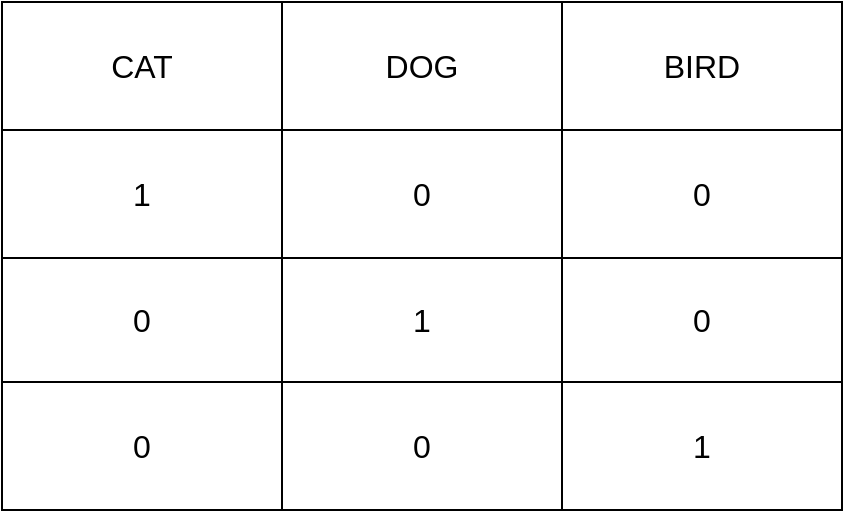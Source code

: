 <mxfile version="28.2.1" pages="10">
  <diagram name="Page-1" id="OJdvRB3SYWlx-ZUG8FPF">
    <mxGraphModel dx="1577" dy="1133" grid="1" gridSize="10" guides="1" tooltips="1" connect="1" arrows="1" fold="1" page="1" pageScale="1" pageWidth="827" pageHeight="1169" math="0" shadow="0">
      <root>
        <mxCell id="0" />
        <mxCell id="1" parent="0" />
        <mxCell id="s9gMERmJ0-FN1hklbVL_-1" value="" style="shape=table;startSize=0;container=1;collapsible=0;childLayout=tableLayout;fontSize=16;" parent="1" vertex="1">
          <mxGeometry x="220" y="331" width="420" height="254" as="geometry" />
        </mxCell>
        <mxCell id="s9gMERmJ0-FN1hklbVL_-2" value="" style="shape=tableRow;horizontal=0;startSize=0;swimlaneHead=0;swimlaneBody=0;strokeColor=inherit;top=0;left=0;bottom=0;right=0;collapsible=0;dropTarget=0;fillColor=none;points=[[0,0.5],[1,0.5]];portConstraint=eastwest;fontSize=16;" parent="s9gMERmJ0-FN1hklbVL_-1" vertex="1">
          <mxGeometry width="420" height="64" as="geometry" />
        </mxCell>
        <mxCell id="s9gMERmJ0-FN1hklbVL_-3" value="CAT" style="shape=partialRectangle;html=1;whiteSpace=wrap;connectable=0;strokeColor=inherit;overflow=hidden;fillColor=none;top=0;left=0;bottom=0;right=0;pointerEvents=1;fontSize=16;" parent="s9gMERmJ0-FN1hklbVL_-2" vertex="1">
          <mxGeometry width="140" height="64" as="geometry">
            <mxRectangle width="140" height="64" as="alternateBounds" />
          </mxGeometry>
        </mxCell>
        <mxCell id="s9gMERmJ0-FN1hklbVL_-4" value="DOG" style="shape=partialRectangle;html=1;whiteSpace=wrap;connectable=0;strokeColor=inherit;overflow=hidden;fillColor=none;top=0;left=0;bottom=0;right=0;pointerEvents=1;fontSize=16;" parent="s9gMERmJ0-FN1hklbVL_-2" vertex="1">
          <mxGeometry x="140" width="140" height="64" as="geometry">
            <mxRectangle width="140" height="64" as="alternateBounds" />
          </mxGeometry>
        </mxCell>
        <mxCell id="s9gMERmJ0-FN1hklbVL_-5" value="BIRD" style="shape=partialRectangle;html=1;whiteSpace=wrap;connectable=0;strokeColor=inherit;overflow=hidden;fillColor=none;top=0;left=0;bottom=0;right=0;pointerEvents=1;fontSize=16;" parent="s9gMERmJ0-FN1hklbVL_-2" vertex="1">
          <mxGeometry x="280" width="140" height="64" as="geometry">
            <mxRectangle width="140" height="64" as="alternateBounds" />
          </mxGeometry>
        </mxCell>
        <mxCell id="s9gMERmJ0-FN1hklbVL_-38" value="" style="shape=tableRow;horizontal=0;startSize=0;swimlaneHead=0;swimlaneBody=0;strokeColor=inherit;top=0;left=0;bottom=0;right=0;collapsible=0;dropTarget=0;fillColor=none;points=[[0,0.5],[1,0.5]];portConstraint=eastwest;fontSize=16;" parent="s9gMERmJ0-FN1hklbVL_-1" vertex="1">
          <mxGeometry y="64" width="420" height="64" as="geometry" />
        </mxCell>
        <mxCell id="s9gMERmJ0-FN1hklbVL_-39" value="1" style="shape=partialRectangle;html=1;whiteSpace=wrap;connectable=0;strokeColor=inherit;overflow=hidden;fillColor=none;top=0;left=0;bottom=0;right=0;pointerEvents=1;fontSize=16;" parent="s9gMERmJ0-FN1hklbVL_-38" vertex="1">
          <mxGeometry width="140" height="64" as="geometry">
            <mxRectangle width="140" height="64" as="alternateBounds" />
          </mxGeometry>
        </mxCell>
        <mxCell id="s9gMERmJ0-FN1hklbVL_-40" value="0" style="shape=partialRectangle;html=1;whiteSpace=wrap;connectable=0;strokeColor=inherit;overflow=hidden;fillColor=none;top=0;left=0;bottom=0;right=0;pointerEvents=1;fontSize=16;" parent="s9gMERmJ0-FN1hklbVL_-38" vertex="1">
          <mxGeometry x="140" width="140" height="64" as="geometry">
            <mxRectangle width="140" height="64" as="alternateBounds" />
          </mxGeometry>
        </mxCell>
        <mxCell id="s9gMERmJ0-FN1hklbVL_-41" value="0" style="shape=partialRectangle;html=1;whiteSpace=wrap;connectable=0;strokeColor=inherit;overflow=hidden;fillColor=none;top=0;left=0;bottom=0;right=0;pointerEvents=1;fontSize=16;" parent="s9gMERmJ0-FN1hklbVL_-38" vertex="1">
          <mxGeometry x="280" width="140" height="64" as="geometry">
            <mxRectangle width="140" height="64" as="alternateBounds" />
          </mxGeometry>
        </mxCell>
        <mxCell id="s9gMERmJ0-FN1hklbVL_-6" value="" style="shape=tableRow;horizontal=0;startSize=0;swimlaneHead=0;swimlaneBody=0;strokeColor=inherit;top=0;left=0;bottom=0;right=0;collapsible=0;dropTarget=0;fillColor=none;points=[[0,0.5],[1,0.5]];portConstraint=eastwest;fontSize=16;" parent="s9gMERmJ0-FN1hklbVL_-1" vertex="1">
          <mxGeometry y="128" width="420" height="62" as="geometry" />
        </mxCell>
        <mxCell id="s9gMERmJ0-FN1hklbVL_-7" value="0" style="shape=partialRectangle;html=1;whiteSpace=wrap;connectable=0;strokeColor=inherit;overflow=hidden;fillColor=none;top=0;left=0;bottom=0;right=0;pointerEvents=1;fontSize=16;" parent="s9gMERmJ0-FN1hklbVL_-6" vertex="1">
          <mxGeometry width="140" height="62" as="geometry">
            <mxRectangle width="140" height="62" as="alternateBounds" />
          </mxGeometry>
        </mxCell>
        <mxCell id="s9gMERmJ0-FN1hklbVL_-8" value="1" style="shape=partialRectangle;html=1;whiteSpace=wrap;connectable=0;strokeColor=inherit;overflow=hidden;fillColor=none;top=0;left=0;bottom=0;right=0;pointerEvents=1;fontSize=16;" parent="s9gMERmJ0-FN1hklbVL_-6" vertex="1">
          <mxGeometry x="140" width="140" height="62" as="geometry">
            <mxRectangle width="140" height="62" as="alternateBounds" />
          </mxGeometry>
        </mxCell>
        <mxCell id="s9gMERmJ0-FN1hklbVL_-9" value="0" style="shape=partialRectangle;html=1;whiteSpace=wrap;connectable=0;strokeColor=inherit;overflow=hidden;fillColor=none;top=0;left=0;bottom=0;right=0;pointerEvents=1;fontSize=16;" parent="s9gMERmJ0-FN1hklbVL_-6" vertex="1">
          <mxGeometry x="280" width="140" height="62" as="geometry">
            <mxRectangle width="140" height="62" as="alternateBounds" />
          </mxGeometry>
        </mxCell>
        <mxCell id="s9gMERmJ0-FN1hklbVL_-10" value="" style="shape=tableRow;horizontal=0;startSize=0;swimlaneHead=0;swimlaneBody=0;strokeColor=inherit;top=0;left=0;bottom=0;right=0;collapsible=0;dropTarget=0;fillColor=none;points=[[0,0.5],[1,0.5]];portConstraint=eastwest;fontSize=16;" parent="s9gMERmJ0-FN1hklbVL_-1" vertex="1">
          <mxGeometry y="190" width="420" height="64" as="geometry" />
        </mxCell>
        <mxCell id="s9gMERmJ0-FN1hklbVL_-11" value="0" style="shape=partialRectangle;html=1;whiteSpace=wrap;connectable=0;strokeColor=inherit;overflow=hidden;fillColor=none;top=0;left=0;bottom=0;right=0;pointerEvents=1;fontSize=16;" parent="s9gMERmJ0-FN1hklbVL_-10" vertex="1">
          <mxGeometry width="140" height="64" as="geometry">
            <mxRectangle width="140" height="64" as="alternateBounds" />
          </mxGeometry>
        </mxCell>
        <mxCell id="s9gMERmJ0-FN1hklbVL_-12" value="0" style="shape=partialRectangle;html=1;whiteSpace=wrap;connectable=0;strokeColor=inherit;overflow=hidden;fillColor=none;top=0;left=0;bottom=0;right=0;pointerEvents=1;fontSize=16;" parent="s9gMERmJ0-FN1hklbVL_-10" vertex="1">
          <mxGeometry x="140" width="140" height="64" as="geometry">
            <mxRectangle width="140" height="64" as="alternateBounds" />
          </mxGeometry>
        </mxCell>
        <mxCell id="s9gMERmJ0-FN1hklbVL_-13" value="1" style="shape=partialRectangle;html=1;whiteSpace=wrap;connectable=0;strokeColor=inherit;overflow=hidden;fillColor=none;top=0;left=0;bottom=0;right=0;pointerEvents=1;fontSize=16;" parent="s9gMERmJ0-FN1hklbVL_-10" vertex="1">
          <mxGeometry x="280" width="140" height="64" as="geometry">
            <mxRectangle width="140" height="64" as="alternateBounds" />
          </mxGeometry>
        </mxCell>
      </root>
    </mxGraphModel>
  </diagram>
  <diagram id="SJTzeHTEggL1A6PWx2in" name="Page-2">
    <mxGraphModel dx="1351" dy="971" grid="1" gridSize="10" guides="1" tooltips="1" connect="1" arrows="1" fold="1" page="1" pageScale="1" pageWidth="827" pageHeight="1169" math="0" shadow="0">
      <root>
        <mxCell id="0" />
        <mxCell id="1" parent="0" />
        <mxCell id="ZJ3sRYmI-sHtI1xbnv-M-1" value="" style="rounded=0;whiteSpace=wrap;html=1;strokeColor=light-dark(#ff2600, #ededed);" vertex="1" parent="1">
          <mxGeometry x="120" y="50" width="150" height="280" as="geometry" />
        </mxCell>
        <mxCell id="ZJ3sRYmI-sHtI1xbnv-M-2" value="input 1" style="text;html=1;align=center;verticalAlign=middle;whiteSpace=wrap;rounded=0;" vertex="1" parent="1">
          <mxGeometry x="165" y="80" width="60" height="30" as="geometry" />
        </mxCell>
        <mxCell id="ZJ3sRYmI-sHtI1xbnv-M-3" value="input 2" style="text;html=1;align=center;verticalAlign=middle;whiteSpace=wrap;rounded=0;" vertex="1" parent="1">
          <mxGeometry x="165" y="130" width="60" height="30" as="geometry" />
        </mxCell>
        <mxCell id="ZJ3sRYmI-sHtI1xbnv-M-4" value="input n" style="text;html=1;align=center;verticalAlign=middle;whiteSpace=wrap;rounded=0;" vertex="1" parent="1">
          <mxGeometry x="165" y="280" width="60" height="30" as="geometry" />
        </mxCell>
        <mxCell id="ZJ3sRYmI-sHtI1xbnv-M-5" value="feature vector" style="text;html=1;align=center;verticalAlign=middle;whiteSpace=wrap;rounded=0;rotation=-90;" vertex="1" parent="1">
          <mxGeometry x="40" y="175" width="100" height="30" as="geometry" />
        </mxCell>
        <mxCell id="ZJ3sRYmI-sHtI1xbnv-M-6" value="MODEL" style="rounded=0;whiteSpace=wrap;html=1;" vertex="1" parent="1">
          <mxGeometry x="430" y="50" width="150" height="280" as="geometry" />
        </mxCell>
        <mxCell id="ZJ3sRYmI-sHtI1xbnv-M-7" value="" style="endArrow=classic;html=1;rounded=0;" edge="1" parent="1">
          <mxGeometry width="50" height="50" relative="1" as="geometry">
            <mxPoint x="280" y="100" as="sourcePoint" />
            <mxPoint x="420" y="100" as="targetPoint" />
          </mxGeometry>
        </mxCell>
        <mxCell id="ZJ3sRYmI-sHtI1xbnv-M-8" value="" style="endArrow=classic;html=1;rounded=0;" edge="1" parent="1">
          <mxGeometry width="50" height="50" relative="1" as="geometry">
            <mxPoint x="280" y="144.5" as="sourcePoint" />
            <mxPoint x="420" y="144.5" as="targetPoint" />
          </mxGeometry>
        </mxCell>
        <mxCell id="ZJ3sRYmI-sHtI1xbnv-M-9" value="" style="endArrow=classic;html=1;rounded=0;" edge="1" parent="1">
          <mxGeometry width="50" height="50" relative="1" as="geometry">
            <mxPoint x="280" y="294.5" as="sourcePoint" />
            <mxPoint x="420" y="294.5" as="targetPoint" />
          </mxGeometry>
        </mxCell>
        <mxCell id="ZJ3sRYmI-sHtI1xbnv-M-10" value="" style="endArrow=none;dashed=1;html=1;dashPattern=1 3;strokeWidth=2;rounded=0;" edge="1" parent="1">
          <mxGeometry width="50" height="50" relative="1" as="geometry">
            <mxPoint x="350" y="280" as="sourcePoint" />
            <mxPoint x="350" y="160" as="targetPoint" />
          </mxGeometry>
        </mxCell>
        <mxCell id="ZJ3sRYmI-sHtI1xbnv-M-11" value="" style="endArrow=none;dashed=1;html=1;dashPattern=1 3;strokeWidth=2;rounded=0;" edge="1" parent="1">
          <mxGeometry width="50" height="50" relative="1" as="geometry">
            <mxPoint x="194.76" y="265" as="sourcePoint" />
            <mxPoint x="194.76" y="175" as="targetPoint" />
          </mxGeometry>
        </mxCell>
        <mxCell id="ZJ3sRYmI-sHtI1xbnv-M-12" value="" style="endArrow=classic;html=1;rounded=0;" edge="1" parent="1">
          <mxGeometry width="50" height="50" relative="1" as="geometry">
            <mxPoint x="590" y="189.5" as="sourcePoint" />
            <mxPoint x="660" y="190" as="targetPoint" />
          </mxGeometry>
        </mxCell>
        <mxCell id="ZJ3sRYmI-sHtI1xbnv-M-13" value="Output" style="text;html=1;align=center;verticalAlign=middle;whiteSpace=wrap;rounded=0;" vertex="1" parent="1">
          <mxGeometry x="670" y="175" width="60" height="30" as="geometry" />
        </mxCell>
      </root>
    </mxGraphModel>
  </diagram>
  <diagram id="qvSKwbhizUjZWyVoeYAB" name="Page-3">
    <mxGraphModel dx="1113" dy="800" grid="1" gridSize="10" guides="1" tooltips="1" connect="1" arrows="1" fold="1" page="1" pageScale="1" pageWidth="827" pageHeight="1169" math="0" shadow="0">
      <root>
        <mxCell id="0" />
        <mxCell id="1" parent="0" />
        <mxCell id="FwtBD1xsST7KGkwIxfxC-1" value="" style="rounded=0;whiteSpace=wrap;html=1;" vertex="1" parent="1">
          <mxGeometry x="120" y="100" width="150" height="280" as="geometry" />
        </mxCell>
        <mxCell id="FwtBD1xsST7KGkwIxfxC-2" value="input 1" style="text;html=1;align=center;verticalAlign=middle;whiteSpace=wrap;rounded=0;" vertex="1" parent="1">
          <mxGeometry x="165" y="130" width="60" height="30" as="geometry" />
        </mxCell>
        <mxCell id="FwtBD1xsST7KGkwIxfxC-3" value="input 2" style="text;html=1;align=center;verticalAlign=middle;whiteSpace=wrap;rounded=0;" vertex="1" parent="1">
          <mxGeometry x="165" y="180" width="60" height="30" as="geometry" />
        </mxCell>
        <mxCell id="FwtBD1xsST7KGkwIxfxC-4" value="input n" style="text;html=1;align=center;verticalAlign=middle;whiteSpace=wrap;rounded=0;" vertex="1" parent="1">
          <mxGeometry x="165" y="330" width="60" height="30" as="geometry" />
        </mxCell>
        <mxCell id="FwtBD1xsST7KGkwIxfxC-5" value="MODEL" style="rounded=0;whiteSpace=wrap;html=1;" vertex="1" parent="1">
          <mxGeometry x="430" y="100" width="150" height="280" as="geometry" />
        </mxCell>
        <mxCell id="FwtBD1xsST7KGkwIxfxC-6" value="" style="endArrow=classic;html=1;rounded=0;" edge="1" parent="1">
          <mxGeometry width="50" height="50" relative="1" as="geometry">
            <mxPoint x="280" y="150" as="sourcePoint" />
            <mxPoint x="420" y="150" as="targetPoint" />
          </mxGeometry>
        </mxCell>
        <mxCell id="FwtBD1xsST7KGkwIxfxC-7" value="" style="endArrow=classic;html=1;rounded=0;" edge="1" parent="1">
          <mxGeometry width="50" height="50" relative="1" as="geometry">
            <mxPoint x="280" y="194.5" as="sourcePoint" />
            <mxPoint x="420" y="194.5" as="targetPoint" />
          </mxGeometry>
        </mxCell>
        <mxCell id="FwtBD1xsST7KGkwIxfxC-8" value="" style="endArrow=classic;html=1;rounded=0;" edge="1" parent="1">
          <mxGeometry width="50" height="50" relative="1" as="geometry">
            <mxPoint x="280" y="344.5" as="sourcePoint" />
            <mxPoint x="420" y="344.5" as="targetPoint" />
          </mxGeometry>
        </mxCell>
        <mxCell id="FwtBD1xsST7KGkwIxfxC-9" value="" style="endArrow=none;dashed=1;html=1;dashPattern=1 3;strokeWidth=2;rounded=0;" edge="1" parent="1">
          <mxGeometry width="50" height="50" relative="1" as="geometry">
            <mxPoint x="350" y="330" as="sourcePoint" />
            <mxPoint x="350" y="210" as="targetPoint" />
          </mxGeometry>
        </mxCell>
        <mxCell id="FwtBD1xsST7KGkwIxfxC-10" value="" style="endArrow=none;dashed=1;html=1;dashPattern=1 3;strokeWidth=2;rounded=0;" edge="1" parent="1">
          <mxGeometry width="50" height="50" relative="1" as="geometry">
            <mxPoint x="194.76" y="315" as="sourcePoint" />
            <mxPoint x="194.76" y="225" as="targetPoint" />
          </mxGeometry>
        </mxCell>
        <mxCell id="FwtBD1xsST7KGkwIxfxC-11" value="" style="endArrow=classic;html=1;rounded=0;" edge="1" parent="1">
          <mxGeometry width="50" height="50" relative="1" as="geometry">
            <mxPoint x="590" y="239.5" as="sourcePoint" />
            <mxPoint x="660" y="240" as="targetPoint" />
          </mxGeometry>
        </mxCell>
        <mxCell id="FwtBD1xsST7KGkwIxfxC-12" value="Output&lt;div&gt;(predictions)&lt;/div&gt;" style="text;html=1;align=center;verticalAlign=middle;whiteSpace=wrap;rounded=0;" vertex="1" parent="1">
          <mxGeometry x="670" y="225" width="60" height="30" as="geometry" />
        </mxCell>
        <mxCell id="FwtBD1xsST7KGkwIxfxC-13" value="Type of Prediction" style="text;html=1;align=center;verticalAlign=middle;resizable=0;points=[];autosize=1;strokeColor=none;fillColor=none;" vertex="1" parent="1">
          <mxGeometry x="640" y="180" width="120" height="30" as="geometry" />
        </mxCell>
        <mxCell id="Pfs5PBj2wno2vgxqHZax-1" value="" style="rounded=0;whiteSpace=wrap;html=1;fillColor=none;strokeColor=light-dark(#ff2600, #ededed);" vertex="1" parent="1">
          <mxGeometry x="630" y="165" width="150" height="135" as="geometry" />
        </mxCell>
      </root>
    </mxGraphModel>
  </diagram>
  <diagram id="bgpa3VaURg8ScEociN6u" name="Page-4">
    <mxGraphModel dx="1351" dy="971" grid="1" gridSize="10" guides="1" tooltips="1" connect="1" arrows="1" fold="1" page="1" pageScale="1" pageWidth="827" pageHeight="1169" math="0" shadow="0">
      <root>
        <mxCell id="0" />
        <mxCell id="1" parent="0" />
        <mxCell id="dqSvlB7h7B-yRGSpxbuF-1" value="" style="rounded=0;whiteSpace=wrap;html=1;strokeColor=light-dark(#000000,#EDEDED);" vertex="1" parent="1">
          <mxGeometry x="130" y="200" width="150" height="280" as="geometry" />
        </mxCell>
        <mxCell id="dqSvlB7h7B-yRGSpxbuF-2" value="input 1" style="text;html=1;align=center;verticalAlign=middle;whiteSpace=wrap;rounded=0;" vertex="1" parent="1">
          <mxGeometry x="175" y="230" width="60" height="30" as="geometry" />
        </mxCell>
        <mxCell id="dqSvlB7h7B-yRGSpxbuF-3" value="input 2" style="text;html=1;align=center;verticalAlign=middle;whiteSpace=wrap;rounded=0;" vertex="1" parent="1">
          <mxGeometry x="175" y="280" width="60" height="30" as="geometry" />
        </mxCell>
        <mxCell id="dqSvlB7h7B-yRGSpxbuF-4" value="input n" style="text;html=1;align=center;verticalAlign=middle;whiteSpace=wrap;rounded=0;" vertex="1" parent="1">
          <mxGeometry x="175" y="430" width="60" height="30" as="geometry" />
        </mxCell>
        <mxCell id="dqSvlB7h7B-yRGSpxbuF-5" value="feature vector" style="text;html=1;align=center;verticalAlign=middle;whiteSpace=wrap;rounded=0;rotation=-90;" vertex="1" parent="1">
          <mxGeometry x="50" y="325" width="100" height="30" as="geometry" />
        </mxCell>
        <mxCell id="dqSvlB7h7B-yRGSpxbuF-6" value="MODEL" style="rounded=0;whiteSpace=wrap;html=1;" vertex="1" parent="1">
          <mxGeometry x="440" y="200" width="150" height="280" as="geometry" />
        </mxCell>
        <mxCell id="dqSvlB7h7B-yRGSpxbuF-7" value="" style="endArrow=classic;html=1;rounded=0;" edge="1" parent="1">
          <mxGeometry width="50" height="50" relative="1" as="geometry">
            <mxPoint x="290" y="250" as="sourcePoint" />
            <mxPoint x="430" y="250" as="targetPoint" />
          </mxGeometry>
        </mxCell>
        <mxCell id="dqSvlB7h7B-yRGSpxbuF-8" value="" style="endArrow=classic;html=1;rounded=0;" edge="1" parent="1">
          <mxGeometry width="50" height="50" relative="1" as="geometry">
            <mxPoint x="290" y="294.5" as="sourcePoint" />
            <mxPoint x="430" y="294.5" as="targetPoint" />
          </mxGeometry>
        </mxCell>
        <mxCell id="dqSvlB7h7B-yRGSpxbuF-9" value="" style="endArrow=classic;html=1;rounded=0;" edge="1" parent="1">
          <mxGeometry width="50" height="50" relative="1" as="geometry">
            <mxPoint x="290" y="444.5" as="sourcePoint" />
            <mxPoint x="430" y="444.5" as="targetPoint" />
          </mxGeometry>
        </mxCell>
        <mxCell id="dqSvlB7h7B-yRGSpxbuF-10" value="" style="endArrow=none;dashed=1;html=1;dashPattern=1 3;strokeWidth=2;rounded=0;" edge="1" parent="1">
          <mxGeometry width="50" height="50" relative="1" as="geometry">
            <mxPoint x="360" y="430" as="sourcePoint" />
            <mxPoint x="360" y="310" as="targetPoint" />
          </mxGeometry>
        </mxCell>
        <mxCell id="dqSvlB7h7B-yRGSpxbuF-11" value="" style="endArrow=none;dashed=1;html=1;dashPattern=1 3;strokeWidth=2;rounded=0;" edge="1" parent="1">
          <mxGeometry width="50" height="50" relative="1" as="geometry">
            <mxPoint x="204.76" y="415" as="sourcePoint" />
            <mxPoint x="204.76" y="325" as="targetPoint" />
          </mxGeometry>
        </mxCell>
        <mxCell id="dqSvlB7h7B-yRGSpxbuF-12" value="" style="endArrow=classic;html=1;rounded=0;" edge="1" parent="1">
          <mxGeometry width="50" height="50" relative="1" as="geometry">
            <mxPoint x="600" y="339.5" as="sourcePoint" />
            <mxPoint x="670" y="340" as="targetPoint" />
          </mxGeometry>
        </mxCell>
        <mxCell id="dqSvlB7h7B-yRGSpxbuF-13" value="Output" style="text;html=1;align=center;verticalAlign=middle;whiteSpace=wrap;rounded=0;" vertex="1" parent="1">
          <mxGeometry x="680" y="325" width="60" height="30" as="geometry" />
        </mxCell>
      </root>
    </mxGraphModel>
  </diagram>
  <diagram id="tTpgtayqCuYxvz9qdjEa" name="Page-5">
    <mxGraphModel dx="946" dy="680" grid="1" gridSize="10" guides="1" tooltips="1" connect="1" arrows="1" fold="1" page="1" pageScale="1" pageWidth="827" pageHeight="1169" math="0" shadow="0">
      <root>
        <mxCell id="0" />
        <mxCell id="1" parent="0" />
        <mxCell id="ygy4kPhklxTC-WTSoHFF-1" value="" style="shape=table;startSize=0;container=1;collapsible=0;childLayout=tableLayout;fontSize=16;" vertex="1" parent="1">
          <mxGeometry x="174" y="80" width="546" height="247" as="geometry" />
        </mxCell>
        <mxCell id="ygy4kPhklxTC-WTSoHFF-2" value="" style="shape=tableRow;horizontal=0;startSize=0;swimlaneHead=0;swimlaneBody=0;strokeColor=inherit;top=0;left=0;bottom=0;right=0;collapsible=0;dropTarget=0;fillColor=none;points=[[0,0.5],[1,0.5]];portConstraint=eastwest;fontSize=16;" vertex="1" parent="ygy4kPhklxTC-WTSoHFF-1">
          <mxGeometry width="546" height="107" as="geometry" />
        </mxCell>
        <mxCell id="ygy4kPhklxTC-WTSoHFF-3" value="Binary Classification" style="shape=partialRectangle;html=1;whiteSpace=wrap;connectable=0;strokeColor=inherit;overflow=hidden;fillColor=none;top=0;left=0;bottom=0;right=0;pointerEvents=1;fontSize=16;fontStyle=1" vertex="1" parent="ygy4kPhklxTC-WTSoHFF-2">
          <mxGeometry width="273" height="107" as="geometry">
            <mxRectangle width="273" height="107" as="alternateBounds" />
          </mxGeometry>
        </mxCell>
        <mxCell id="ygy4kPhklxTC-WTSoHFF-4" value="Multi-Class Classification" style="shape=partialRectangle;html=1;whiteSpace=wrap;connectable=0;strokeColor=inherit;overflow=hidden;fillColor=none;top=0;left=0;bottom=0;right=0;pointerEvents=1;fontSize=16;fontStyle=1" vertex="1" parent="ygy4kPhklxTC-WTSoHFF-2">
          <mxGeometry x="273" width="273" height="107" as="geometry">
            <mxRectangle width="273" height="107" as="alternateBounds" />
          </mxGeometry>
        </mxCell>
        <mxCell id="ygy4kPhklxTC-WTSoHFF-6" value="" style="shape=tableRow;horizontal=0;startSize=0;swimlaneHead=0;swimlaneBody=0;strokeColor=inherit;top=0;left=0;bottom=0;right=0;collapsible=0;dropTarget=0;fillColor=none;points=[[0,0.5],[1,0.5]];portConstraint=eastwest;fontSize=16;" vertex="1" parent="ygy4kPhklxTC-WTSoHFF-1">
          <mxGeometry y="107" width="546" height="43" as="geometry" />
        </mxCell>
        <mxCell id="ygy4kPhklxTC-WTSoHFF-7" value="Positive / Negative" style="shape=partialRectangle;html=1;whiteSpace=wrap;connectable=0;strokeColor=inherit;overflow=hidden;fillColor=none;top=0;left=0;bottom=0;right=0;pointerEvents=1;fontSize=16;" vertex="1" parent="ygy4kPhklxTC-WTSoHFF-6">
          <mxGeometry width="273" height="43" as="geometry">
            <mxRectangle width="273" height="43" as="alternateBounds" />
          </mxGeometry>
        </mxCell>
        <mxCell id="ygy4kPhklxTC-WTSoHFF-8" value="Cat / Dog / Dolphin" style="shape=partialRectangle;html=1;whiteSpace=wrap;connectable=0;strokeColor=inherit;overflow=hidden;fillColor=none;top=0;left=0;bottom=0;right=0;pointerEvents=1;fontSize=16;" vertex="1" parent="ygy4kPhklxTC-WTSoHFF-6">
          <mxGeometry x="273" width="273" height="43" as="geometry">
            <mxRectangle width="273" height="43" as="alternateBounds" />
          </mxGeometry>
        </mxCell>
        <mxCell id="ygy4kPhklxTC-WTSoHFF-10" value="" style="shape=tableRow;horizontal=0;startSize=0;swimlaneHead=0;swimlaneBody=0;strokeColor=inherit;top=0;left=0;bottom=0;right=0;collapsible=0;dropTarget=0;fillColor=none;points=[[0,0.5],[1,0.5]];portConstraint=eastwest;fontSize=16;" vertex="1" parent="ygy4kPhklxTC-WTSoHFF-1">
          <mxGeometry y="150" width="546" height="47" as="geometry" />
        </mxCell>
        <mxCell id="ygy4kPhklxTC-WTSoHFF-11" value="Cat / Dog" style="shape=partialRectangle;html=1;whiteSpace=wrap;connectable=0;strokeColor=inherit;overflow=hidden;fillColor=none;top=0;left=0;bottom=0;right=0;pointerEvents=1;fontSize=16;" vertex="1" parent="ygy4kPhklxTC-WTSoHFF-10">
          <mxGeometry width="273" height="47" as="geometry">
            <mxRectangle width="273" height="47" as="alternateBounds" />
          </mxGeometry>
        </mxCell>
        <mxCell id="ygy4kPhklxTC-WTSoHFF-12" value="Orange / Apple / Pear" style="shape=partialRectangle;html=1;whiteSpace=wrap;connectable=0;strokeColor=inherit;overflow=hidden;fillColor=none;top=0;left=0;bottom=0;right=0;pointerEvents=1;fontSize=16;" vertex="1" parent="ygy4kPhklxTC-WTSoHFF-10">
          <mxGeometry x="273" width="273" height="47" as="geometry">
            <mxRectangle width="273" height="47" as="alternateBounds" />
          </mxGeometry>
        </mxCell>
        <mxCell id="ygy4kPhklxTC-WTSoHFF-17" style="shape=tableRow;horizontal=0;startSize=0;swimlaneHead=0;swimlaneBody=0;strokeColor=inherit;top=0;left=0;bottom=0;right=0;collapsible=0;dropTarget=0;fillColor=none;points=[[0,0.5],[1,0.5]];portConstraint=eastwest;fontSize=16;" vertex="1" parent="ygy4kPhklxTC-WTSoHFF-1">
          <mxGeometry y="197" width="546" height="50" as="geometry" />
        </mxCell>
        <mxCell id="ygy4kPhklxTC-WTSoHFF-18" value="Spam / Not Spam" style="shape=partialRectangle;html=1;whiteSpace=wrap;connectable=0;strokeColor=inherit;overflow=hidden;fillColor=none;top=0;left=0;bottom=0;right=0;pointerEvents=1;fontSize=16;" vertex="1" parent="ygy4kPhklxTC-WTSoHFF-17">
          <mxGeometry width="273" height="50" as="geometry">
            <mxRectangle width="273" height="50" as="alternateBounds" />
          </mxGeometry>
        </mxCell>
        <mxCell id="ygy4kPhklxTC-WTSoHFF-19" value="Plant Species" style="shape=partialRectangle;html=1;whiteSpace=wrap;connectable=0;strokeColor=inherit;overflow=hidden;fillColor=none;top=0;left=0;bottom=0;right=0;pointerEvents=1;fontSize=16;" vertex="1" parent="ygy4kPhklxTC-WTSoHFF-17">
          <mxGeometry x="273" width="273" height="50" as="geometry">
            <mxRectangle width="273" height="50" as="alternateBounds" />
          </mxGeometry>
        </mxCell>
      </root>
    </mxGraphModel>
  </diagram>
  <diagram id="9bm40EWtLERwkU_1P4Ts" name="Page-6">
    <mxGraphModel dx="946" dy="680" grid="1" gridSize="10" guides="1" tooltips="1" connect="1" arrows="1" fold="1" page="1" pageScale="1" pageWidth="827" pageHeight="1169" math="0" shadow="0">
      <root>
        <mxCell id="0" />
        <mxCell id="1" parent="0" />
        <mxCell id="ySpT03shhu_1hEVm6obg-1" value="" style="rounded=0;whiteSpace=wrap;html=1;strokeColor=light-dark(#000000,#EDEDED);" vertex="1" parent="1">
          <mxGeometry x="130" y="190" width="150" height="280" as="geometry" />
        </mxCell>
        <mxCell id="ySpT03shhu_1hEVm6obg-2" value="input 1" style="text;html=1;align=center;verticalAlign=middle;whiteSpace=wrap;rounded=0;" vertex="1" parent="1">
          <mxGeometry x="175" y="220" width="60" height="30" as="geometry" />
        </mxCell>
        <mxCell id="ySpT03shhu_1hEVm6obg-3" value="input 2" style="text;html=1;align=center;verticalAlign=middle;whiteSpace=wrap;rounded=0;" vertex="1" parent="1">
          <mxGeometry x="175" y="270" width="60" height="30" as="geometry" />
        </mxCell>
        <mxCell id="ySpT03shhu_1hEVm6obg-4" value="input n" style="text;html=1;align=center;verticalAlign=middle;whiteSpace=wrap;rounded=0;" vertex="1" parent="1">
          <mxGeometry x="175" y="420" width="60" height="30" as="geometry" />
        </mxCell>
        <mxCell id="ySpT03shhu_1hEVm6obg-6" value="MODEL" style="rounded=0;whiteSpace=wrap;html=1;strokeColor=light-dark(#ff2600, #ededed);" vertex="1" parent="1">
          <mxGeometry x="440" y="190" width="150" height="280" as="geometry" />
        </mxCell>
        <mxCell id="ySpT03shhu_1hEVm6obg-7" value="" style="endArrow=classic;html=1;rounded=0;" edge="1" parent="1">
          <mxGeometry width="50" height="50" relative="1" as="geometry">
            <mxPoint x="290" y="240" as="sourcePoint" />
            <mxPoint x="430" y="240" as="targetPoint" />
          </mxGeometry>
        </mxCell>
        <mxCell id="ySpT03shhu_1hEVm6obg-8" value="" style="endArrow=classic;html=1;rounded=0;" edge="1" parent="1">
          <mxGeometry width="50" height="50" relative="1" as="geometry">
            <mxPoint x="290" y="284.5" as="sourcePoint" />
            <mxPoint x="430" y="284.5" as="targetPoint" />
          </mxGeometry>
        </mxCell>
        <mxCell id="ySpT03shhu_1hEVm6obg-9" value="" style="endArrow=classic;html=1;rounded=0;" edge="1" parent="1">
          <mxGeometry width="50" height="50" relative="1" as="geometry">
            <mxPoint x="290" y="434.5" as="sourcePoint" />
            <mxPoint x="430" y="434.5" as="targetPoint" />
          </mxGeometry>
        </mxCell>
        <mxCell id="ySpT03shhu_1hEVm6obg-10" value="" style="endArrow=none;dashed=1;html=1;dashPattern=1 3;strokeWidth=2;rounded=0;" edge="1" parent="1">
          <mxGeometry width="50" height="50" relative="1" as="geometry">
            <mxPoint x="360" y="420" as="sourcePoint" />
            <mxPoint x="360" y="300" as="targetPoint" />
          </mxGeometry>
        </mxCell>
        <mxCell id="ySpT03shhu_1hEVm6obg-11" value="" style="endArrow=none;dashed=1;html=1;dashPattern=1 3;strokeWidth=2;rounded=0;" edge="1" parent="1">
          <mxGeometry width="50" height="50" relative="1" as="geometry">
            <mxPoint x="204.76" y="405" as="sourcePoint" />
            <mxPoint x="204.76" y="315" as="targetPoint" />
          </mxGeometry>
        </mxCell>
        <mxCell id="ySpT03shhu_1hEVm6obg-12" value="" style="endArrow=classic;html=1;rounded=0;" edge="1" parent="1">
          <mxGeometry width="50" height="50" relative="1" as="geometry">
            <mxPoint x="600" y="329.5" as="sourcePoint" />
            <mxPoint x="670" y="330" as="targetPoint" />
          </mxGeometry>
        </mxCell>
        <mxCell id="ySpT03shhu_1hEVm6obg-13" value="Output" style="text;html=1;align=center;verticalAlign=middle;whiteSpace=wrap;rounded=0;" vertex="1" parent="1">
          <mxGeometry x="680" y="315" width="60" height="30" as="geometry" />
        </mxCell>
      </root>
    </mxGraphModel>
  </diagram>
  <diagram id="AX32dQI-c9_YTqZvceXL" name="Page-7">
    <mxGraphModel dx="1351" dy="917" grid="1" gridSize="10" guides="1" tooltips="1" connect="1" arrows="1" fold="1" page="1" pageScale="1" pageWidth="827" pageHeight="1169" math="0" shadow="0">
      <root>
        <mxCell id="0" />
        <mxCell id="1" parent="0" />
        <mxCell id="ELQpbB7gCg87gLEVajzS-1" value="" style="whiteSpace=wrap;html=1;aspect=fixed;fillColor=#a0522d;strokeColor=#6D1F00;fontColor=#ffffff;gradientColor=none;gradientDirection=radial;strokeWidth=6;rounded=0;glass=0;perimeterSpacing=0;container=0;" vertex="1" parent="1">
          <mxGeometry x="140" y="120" width="60" height="60" as="geometry" />
        </mxCell>
        <mxCell id="ELQpbB7gCg87gLEVajzS-5" value="" style="whiteSpace=wrap;html=1;aspect=fixed;fillColor=#a0522d;strokeColor=#6D1F00;fontColor=#ffffff;gradientColor=none;gradientDirection=radial;strokeWidth=6;rounded=0;glass=0;perimeterSpacing=0;container=0;" vertex="1" parent="1">
          <mxGeometry x="205" y="120" width="60" height="60" as="geometry" />
        </mxCell>
        <mxCell id="ELQpbB7gCg87gLEVajzS-6" value="" style="whiteSpace=wrap;html=1;aspect=fixed;fillColor=#a0522d;strokeColor=#6D1F00;fontColor=#ffffff;gradientColor=none;gradientDirection=radial;strokeWidth=6;rounded=0;glass=0;perimeterSpacing=0;container=0;" vertex="1" parent="1">
          <mxGeometry x="270" y="120" width="60" height="60" as="geometry" />
        </mxCell>
        <mxCell id="ELQpbB7gCg87gLEVajzS-7" value="" style="whiteSpace=wrap;html=1;aspect=fixed;fillColor=#a0522d;strokeColor=#6D1F00;fontColor=#ffffff;gradientColor=none;gradientDirection=radial;strokeWidth=6;rounded=0;glass=0;perimeterSpacing=0;container=0;" vertex="1" parent="1">
          <mxGeometry x="335" y="120" width="60" height="60" as="geometry" />
        </mxCell>
        <mxCell id="ELQpbB7gCg87gLEVajzS-8" value="" style="whiteSpace=wrap;html=1;aspect=fixed;fillColor=#a0522d;strokeColor=#6D1F00;fontColor=#ffffff;gradientColor=none;gradientDirection=radial;strokeWidth=6;rounded=0;glass=0;perimeterSpacing=0;container=0;" vertex="1" parent="1">
          <mxGeometry x="400" y="120" width="60" height="60" as="geometry" />
        </mxCell>
        <mxCell id="ELQpbB7gCg87gLEVajzS-17" value="" style="whiteSpace=wrap;html=1;aspect=fixed;fillColor=#a0522d;strokeColor=#6D1F00;fontColor=#ffffff;gradientColor=none;gradientDirection=radial;strokeWidth=6;rounded=0;glass=0;perimeterSpacing=0;container=0;" vertex="1" parent="1">
          <mxGeometry x="140" y="185" width="60" height="60" as="geometry" />
        </mxCell>
        <mxCell id="ELQpbB7gCg87gLEVajzS-18" value="" style="whiteSpace=wrap;html=1;aspect=fixed;fillColor=#a0522d;strokeColor=#6D1F00;fontColor=#ffffff;gradientColor=none;gradientDirection=radial;strokeWidth=6;rounded=0;glass=0;perimeterSpacing=0;container=0;" vertex="1" parent="1">
          <mxGeometry x="205" y="185" width="60" height="60" as="geometry" />
        </mxCell>
        <mxCell id="ELQpbB7gCg87gLEVajzS-19" value="" style="whiteSpace=wrap;html=1;aspect=fixed;fillColor=#a0522d;strokeColor=#6D1F00;fontColor=#ffffff;gradientColor=none;gradientDirection=radial;strokeWidth=6;rounded=0;glass=0;perimeterSpacing=0;container=0;" vertex="1" parent="1">
          <mxGeometry x="270" y="185" width="60" height="60" as="geometry" />
        </mxCell>
        <mxCell id="ELQpbB7gCg87gLEVajzS-20" value="" style="whiteSpace=wrap;html=1;aspect=fixed;fillColor=#a0522d;strokeColor=#6D1F00;fontColor=#ffffff;gradientColor=none;gradientDirection=radial;strokeWidth=6;rounded=0;glass=0;perimeterSpacing=0;container=0;" vertex="1" parent="1">
          <mxGeometry x="335" y="185" width="60" height="60" as="geometry" />
        </mxCell>
        <mxCell id="ELQpbB7gCg87gLEVajzS-21" value="" style="whiteSpace=wrap;html=1;aspect=fixed;fillColor=#a0522d;strokeColor=#6D1F00;fontColor=#ffffff;gradientColor=none;gradientDirection=radial;strokeWidth=6;rounded=0;glass=0;perimeterSpacing=0;container=0;" vertex="1" parent="1">
          <mxGeometry x="400" y="185" width="60" height="60" as="geometry" />
        </mxCell>
        <mxCell id="ELQpbB7gCg87gLEVajzS-23" value="" style="whiteSpace=wrap;html=1;aspect=fixed;fillColor=#a0522d;strokeColor=#6D1F00;fontColor=#ffffff;gradientColor=none;gradientDirection=radial;strokeWidth=6;rounded=0;glass=0;perimeterSpacing=0;container=0;" vertex="1" parent="1">
          <mxGeometry x="140" y="250" width="60" height="60" as="geometry" />
        </mxCell>
        <mxCell id="ELQpbB7gCg87gLEVajzS-24" value="" style="whiteSpace=wrap;html=1;aspect=fixed;fillColor=#a0522d;strokeColor=#6D1F00;fontColor=#ffffff;gradientColor=none;gradientDirection=radial;strokeWidth=6;rounded=0;glass=0;perimeterSpacing=0;container=0;" vertex="1" parent="1">
          <mxGeometry x="205" y="250" width="60" height="60" as="geometry" />
        </mxCell>
        <mxCell id="ELQpbB7gCg87gLEVajzS-25" value="" style="whiteSpace=wrap;html=1;aspect=fixed;fillColor=#a0522d;strokeColor=#6D1F00;fontColor=#ffffff;gradientColor=none;gradientDirection=radial;strokeWidth=6;rounded=0;glass=0;perimeterSpacing=0;container=0;" vertex="1" parent="1">
          <mxGeometry x="270" y="250" width="60" height="60" as="geometry" />
        </mxCell>
        <mxCell id="ELQpbB7gCg87gLEVajzS-26" value="" style="whiteSpace=wrap;html=1;aspect=fixed;fillColor=#a0522d;strokeColor=#6D1F00;fontColor=#ffffff;gradientColor=none;gradientDirection=radial;strokeWidth=6;rounded=0;glass=0;perimeterSpacing=0;container=0;" vertex="1" parent="1">
          <mxGeometry x="335" y="250" width="60" height="60" as="geometry" />
        </mxCell>
        <mxCell id="ELQpbB7gCg87gLEVajzS-27" value="" style="whiteSpace=wrap;html=1;aspect=fixed;fillColor=#a0522d;strokeColor=#6D1F00;fontColor=#ffffff;gradientColor=none;gradientDirection=radial;strokeWidth=6;rounded=0;glass=0;perimeterSpacing=0;container=0;" vertex="1" parent="1">
          <mxGeometry x="400" y="250" width="60" height="60" as="geometry" />
        </mxCell>
        <mxCell id="ELQpbB7gCg87gLEVajzS-29" value="" style="whiteSpace=wrap;html=1;aspect=fixed;fillColor=#a0522d;strokeColor=#6D1F00;fontColor=#ffffff;gradientColor=none;gradientDirection=radial;strokeWidth=6;rounded=0;glass=0;perimeterSpacing=0;container=0;" vertex="1" parent="1">
          <mxGeometry x="140" y="315" width="60" height="60" as="geometry" />
        </mxCell>
        <mxCell id="ELQpbB7gCg87gLEVajzS-30" value="" style="whiteSpace=wrap;html=1;aspect=fixed;fillColor=#a0522d;strokeColor=#6D1F00;fontColor=#ffffff;gradientColor=none;gradientDirection=radial;strokeWidth=6;rounded=0;glass=0;perimeterSpacing=0;container=0;" vertex="1" parent="1">
          <mxGeometry x="205" y="315" width="60" height="60" as="geometry" />
        </mxCell>
        <mxCell id="ELQpbB7gCg87gLEVajzS-31" value="" style="whiteSpace=wrap;html=1;aspect=fixed;fillColor=#a0522d;strokeColor=#6D1F00;fontColor=#ffffff;gradientColor=none;gradientDirection=radial;strokeWidth=6;rounded=0;glass=0;perimeterSpacing=0;container=0;" vertex="1" parent="1">
          <mxGeometry x="270" y="315" width="60" height="60" as="geometry" />
        </mxCell>
        <mxCell id="ELQpbB7gCg87gLEVajzS-32" value="" style="whiteSpace=wrap;html=1;aspect=fixed;fillColor=#a0522d;strokeColor=#6D1F00;fontColor=#ffffff;gradientColor=none;gradientDirection=radial;strokeWidth=6;rounded=0;glass=0;perimeterSpacing=0;container=0;" vertex="1" parent="1">
          <mxGeometry x="335" y="315" width="60" height="60" as="geometry" />
        </mxCell>
        <mxCell id="ELQpbB7gCg87gLEVajzS-33" value="" style="whiteSpace=wrap;html=1;aspect=fixed;fillColor=#a0522d;strokeColor=#6D1F00;fontColor=#ffffff;gradientColor=none;gradientDirection=radial;strokeWidth=6;rounded=0;glass=0;perimeterSpacing=0;container=0;" vertex="1" parent="1">
          <mxGeometry x="400" y="315" width="60" height="60" as="geometry" />
        </mxCell>
        <mxCell id="ELQpbB7gCg87gLEVajzS-35" value="" style="whiteSpace=wrap;html=1;aspect=fixed;fillColor=#a0522d;strokeColor=#6D1F00;fontColor=#ffffff;gradientColor=none;gradientDirection=radial;strokeWidth=6;rounded=0;glass=0;perimeterSpacing=0;container=0;" vertex="1" parent="1">
          <mxGeometry x="140" y="380" width="60" height="60" as="geometry" />
        </mxCell>
        <mxCell id="ELQpbB7gCg87gLEVajzS-36" value="" style="whiteSpace=wrap;html=1;aspect=fixed;fillColor=#a0522d;strokeColor=#6D1F00;fontColor=#ffffff;gradientColor=none;gradientDirection=radial;strokeWidth=6;rounded=0;glass=0;perimeterSpacing=0;container=0;" vertex="1" parent="1">
          <mxGeometry x="205" y="380" width="60" height="60" as="geometry" />
        </mxCell>
        <mxCell id="ELQpbB7gCg87gLEVajzS-37" value="" style="whiteSpace=wrap;html=1;aspect=fixed;fillColor=#a0522d;strokeColor=#6D1F00;fontColor=#ffffff;gradientColor=none;gradientDirection=radial;strokeWidth=6;rounded=0;glass=0;perimeterSpacing=0;container=0;" vertex="1" parent="1">
          <mxGeometry x="270" y="380" width="60" height="60" as="geometry" />
        </mxCell>
        <mxCell id="ELQpbB7gCg87gLEVajzS-38" value="" style="whiteSpace=wrap;html=1;aspect=fixed;fillColor=#a0522d;strokeColor=#6D1F00;fontColor=#ffffff;gradientColor=none;gradientDirection=radial;strokeWidth=6;rounded=0;glass=0;perimeterSpacing=0;container=0;" vertex="1" parent="1">
          <mxGeometry x="335" y="380" width="60" height="60" as="geometry" />
        </mxCell>
        <mxCell id="ELQpbB7gCg87gLEVajzS-39" value="" style="whiteSpace=wrap;html=1;aspect=fixed;fillColor=#a0522d;strokeColor=#6D1F00;fontColor=#ffffff;gradientColor=none;gradientDirection=radial;strokeWidth=6;rounded=0;glass=0;perimeterSpacing=0;container=0;" vertex="1" parent="1">
          <mxGeometry x="400" y="380" width="60" height="60" as="geometry" />
        </mxCell>
        <mxCell id="ELQpbB7gCg87gLEVajzS-41" value="" style="whiteSpace=wrap;html=1;aspect=fixed;fillColor=#a0522d;strokeColor=#6D1F00;fontColor=#ffffff;gradientColor=none;gradientDirection=radial;strokeWidth=6;rounded=0;glass=0;perimeterSpacing=0;container=0;" vertex="1" parent="1">
          <mxGeometry x="140" y="445" width="60" height="60" as="geometry" />
        </mxCell>
        <mxCell id="ELQpbB7gCg87gLEVajzS-42" value="" style="whiteSpace=wrap;html=1;aspect=fixed;fillColor=#a0522d;strokeColor=#6D1F00;fontColor=#ffffff;gradientColor=none;gradientDirection=radial;strokeWidth=6;rounded=0;glass=0;perimeterSpacing=0;container=0;" vertex="1" parent="1">
          <mxGeometry x="205" y="445" width="60" height="60" as="geometry" />
        </mxCell>
        <mxCell id="ELQpbB7gCg87gLEVajzS-43" value="" style="whiteSpace=wrap;html=1;aspect=fixed;fillColor=#a0522d;strokeColor=#6D1F00;fontColor=#ffffff;gradientColor=none;gradientDirection=radial;strokeWidth=6;rounded=0;glass=0;perimeterSpacing=0;container=0;" vertex="1" parent="1">
          <mxGeometry x="270" y="445" width="60" height="60" as="geometry" />
        </mxCell>
        <mxCell id="ELQpbB7gCg87gLEVajzS-44" value="" style="whiteSpace=wrap;html=1;aspect=fixed;fillColor=#a0522d;strokeColor=#6D1F00;fontColor=#ffffff;gradientColor=none;gradientDirection=radial;strokeWidth=6;rounded=0;glass=0;perimeterSpacing=0;container=0;" vertex="1" parent="1">
          <mxGeometry x="335" y="445" width="60" height="60" as="geometry" />
        </mxCell>
        <mxCell id="ELQpbB7gCg87gLEVajzS-45" value="" style="whiteSpace=wrap;html=1;aspect=fixed;fillColor=#a0522d;strokeColor=#6D1F00;fontColor=#ffffff;gradientColor=none;gradientDirection=radial;strokeWidth=6;rounded=0;glass=0;perimeterSpacing=0;container=0;" vertex="1" parent="1">
          <mxGeometry x="400" y="445" width="60" height="60" as="geometry" />
        </mxCell>
        <mxCell id="ELQpbB7gCg87gLEVajzS-51" value="" style="rounded=0;whiteSpace=wrap;html=1;fillColor=none;strokeColor=#FF0000;strokeWidth=7;" vertex="1" parent="1">
          <mxGeometry x="140" y="122" width="250" height="380" as="geometry" />
        </mxCell>
        <mxCell id="ELQpbB7gCg87gLEVajzS-52" value="" style="rounded=0;whiteSpace=wrap;html=1;fillColor=none;strokeColor=#FF0000;strokeWidth=7;" vertex="1" parent="1">
          <mxGeometry x="398" y="122" width="60" height="380" as="geometry" />
        </mxCell>
        <mxCell id="ELQpbB7gCg87gLEVajzS-53" value="X" style="text;html=1;align=center;verticalAlign=middle;whiteSpace=wrap;rounded=0;fillColor=none;fontColor=#FF0000;strokeColor=none;fontStyle=1;fontSize=43;" vertex="1" parent="1">
          <mxGeometry x="237" y="298" width="60" height="30" as="geometry" />
        </mxCell>
        <mxCell id="ELQpbB7gCg87gLEVajzS-54" value="Y" style="text;html=1;align=center;verticalAlign=middle;whiteSpace=wrap;rounded=0;fillColor=none;fontColor=#FF0000;strokeColor=none;fontStyle=1;fontSize=43;" vertex="1" parent="1">
          <mxGeometry x="400" y="298" width="60" height="30" as="geometry" />
        </mxCell>
      </root>
    </mxGraphModel>
  </diagram>
  <diagram id="6G0zQoP6jM7e43NR_qnM" name="Page-8">
    <mxGraphModel dx="946" dy="642" grid="1" gridSize="10" guides="1" tooltips="1" connect="1" arrows="1" fold="1" page="1" pageScale="1" pageWidth="827" pageHeight="1169" math="0" shadow="0">
      <root>
        <mxCell id="0" />
        <mxCell id="1" parent="0" />
        <mxCell id="j3VfsHCATmdQumYa9r2E-1" value="" style="group" vertex="1" connectable="0" parent="1">
          <mxGeometry x="50" y="170" width="320" height="60" as="geometry" />
        </mxCell>
        <mxCell id="j3VfsHCATmdQumYa9r2E-2" value="" style="whiteSpace=wrap;html=1;aspect=fixed;fillColor=#a0522d;strokeColor=#6D1F00;fontColor=#ffffff;gradientColor=none;gradientDirection=radial;strokeWidth=6;rounded=0;glass=0;perimeterSpacing=0;" vertex="1" parent="j3VfsHCATmdQumYa9r2E-1">
          <mxGeometry width="60" height="60" as="geometry" />
        </mxCell>
        <mxCell id="j3VfsHCATmdQumYa9r2E-3" value="" style="whiteSpace=wrap;html=1;aspect=fixed;fillColor=#a0522d;strokeColor=#6D1F00;fontColor=#ffffff;gradientColor=none;gradientDirection=radial;strokeWidth=6;rounded=0;glass=0;perimeterSpacing=0;" vertex="1" parent="j3VfsHCATmdQumYa9r2E-1">
          <mxGeometry x="65" width="60" height="60" as="geometry" />
        </mxCell>
        <mxCell id="j3VfsHCATmdQumYa9r2E-4" value="" style="whiteSpace=wrap;html=1;aspect=fixed;fillColor=#a0522d;strokeColor=#6D1F00;fontColor=#ffffff;gradientColor=none;gradientDirection=radial;strokeWidth=6;rounded=0;glass=0;perimeterSpacing=0;" vertex="1" parent="j3VfsHCATmdQumYa9r2E-1">
          <mxGeometry x="130" width="60" height="60" as="geometry" />
        </mxCell>
        <mxCell id="j3VfsHCATmdQumYa9r2E-5" value="" style="whiteSpace=wrap;html=1;aspect=fixed;fillColor=#a0522d;strokeColor=#6D1F00;fontColor=#ffffff;gradientColor=none;gradientDirection=radial;strokeWidth=6;rounded=0;glass=0;perimeterSpacing=0;" vertex="1" parent="j3VfsHCATmdQumYa9r2E-1">
          <mxGeometry x="195" width="60" height="60" as="geometry" />
        </mxCell>
        <mxCell id="j3VfsHCATmdQumYa9r2E-6" value="" style="whiteSpace=wrap;html=1;aspect=fixed;fillColor=#a0522d;strokeColor=#6D1F00;fontColor=#ffffff;gradientColor=none;gradientDirection=radial;strokeWidth=6;rounded=0;glass=0;perimeterSpacing=0;" vertex="1" parent="j3VfsHCATmdQumYa9r2E-1">
          <mxGeometry x="260" width="60" height="60" as="geometry" />
        </mxCell>
        <mxCell id="j3VfsHCATmdQumYa9r2E-7" style="edgeStyle=orthogonalEdgeStyle;rounded=0;orthogonalLoop=1;jettySize=auto;html=1;entryX=0;entryY=0.5;entryDx=0;entryDy=0;" edge="1" parent="1" source="j3VfsHCATmdQumYa9r2E-8" target="j3VfsHCATmdQumYa9r2E-11">
          <mxGeometry relative="1" as="geometry" />
        </mxCell>
        <mxCell id="j3VfsHCATmdQumYa9r2E-8" value="MODEL" style="rounded=0;whiteSpace=wrap;html=1;" vertex="1" parent="1">
          <mxGeometry x="449" y="60" width="150" height="280" as="geometry" />
        </mxCell>
        <mxCell id="j3VfsHCATmdQumYa9r2E-9" style="edgeStyle=orthogonalEdgeStyle;rounded=0;orthogonalLoop=1;jettySize=auto;html=1;entryX=0;entryY=0.5;entryDx=0;entryDy=0;" edge="1" parent="1" source="j3VfsHCATmdQumYa9r2E-6" target="j3VfsHCATmdQumYa9r2E-8">
          <mxGeometry relative="1" as="geometry" />
        </mxCell>
        <mxCell id="j3VfsHCATmdQumYa9r2E-10" style="edgeStyle=orthogonalEdgeStyle;rounded=0;orthogonalLoop=1;jettySize=auto;html=1;entryX=0.5;entryY=0;entryDx=0;entryDy=0;" edge="1" parent="1" source="j3VfsHCATmdQumYa9r2E-11" target="j3VfsHCATmdQumYa9r2E-12">
          <mxGeometry relative="1" as="geometry" />
        </mxCell>
        <mxCell id="j3VfsHCATmdQumYa9r2E-11" value="" style="whiteSpace=wrap;html=1;aspect=fixed;fillColor=#a0522d;strokeColor=#6D1F00;fontColor=#ffffff;gradientColor=none;gradientDirection=radial;strokeWidth=6;rounded=0;glass=0;perimeterSpacing=0;sketch=1;curveFitting=1;jiggle=2;" vertex="1" parent="1">
          <mxGeometry x="695" y="170" width="60" height="60" as="geometry" />
        </mxCell>
        <mxCell id="j3VfsHCATmdQumYa9r2E-12" value="" style="whiteSpace=wrap;html=1;aspect=fixed;fillColor=#a0522d;strokeColor=#6D1F00;fontColor=#ffffff;gradientColor=none;gradientDirection=radial;strokeWidth=6;rounded=0;glass=0;perimeterSpacing=0;" vertex="1" parent="1">
          <mxGeometry x="695" y="320" width="60" height="60" as="geometry" />
        </mxCell>
      </root>
    </mxGraphModel>
  </diagram>
  <diagram id="7BhwusSF4NWi45GDQ91X" name="Page-9">
    <mxGraphModel dx="946" dy="642" grid="1" gridSize="10" guides="1" tooltips="1" connect="1" arrows="1" fold="1" page="1" pageScale="1" pageWidth="827" pageHeight="1169" math="0" shadow="0">
      <root>
        <mxCell id="0" />
        <mxCell id="1" parent="0" />
        <mxCell id="MJQ3PrB39Eqy3UcxJlkp-1" value="" style="group" vertex="1" connectable="0" parent="1">
          <mxGeometry x="20" y="230" width="320" height="60" as="geometry" />
        </mxCell>
        <mxCell id="MJQ3PrB39Eqy3UcxJlkp-2" value="" style="whiteSpace=wrap;html=1;aspect=fixed;fillColor=#a0522d;strokeColor=#6D1F00;fontColor=#ffffff;gradientColor=none;gradientDirection=radial;strokeWidth=6;rounded=0;glass=0;perimeterSpacing=0;" vertex="1" parent="MJQ3PrB39Eqy3UcxJlkp-1">
          <mxGeometry width="60" height="60" as="geometry" />
        </mxCell>
        <mxCell id="MJQ3PrB39Eqy3UcxJlkp-3" value="" style="whiteSpace=wrap;html=1;aspect=fixed;fillColor=#a0522d;strokeColor=#6D1F00;fontColor=#ffffff;gradientColor=none;gradientDirection=radial;strokeWidth=6;rounded=0;glass=0;perimeterSpacing=0;" vertex="1" parent="MJQ3PrB39Eqy3UcxJlkp-1">
          <mxGeometry x="65" width="60" height="60" as="geometry" />
        </mxCell>
        <mxCell id="MJQ3PrB39Eqy3UcxJlkp-4" value="" style="whiteSpace=wrap;html=1;aspect=fixed;fillColor=#a0522d;strokeColor=#6D1F00;fontColor=#ffffff;gradientColor=none;gradientDirection=radial;strokeWidth=6;rounded=0;glass=0;perimeterSpacing=0;" vertex="1" parent="MJQ3PrB39Eqy3UcxJlkp-1">
          <mxGeometry x="130" width="60" height="60" as="geometry" />
        </mxCell>
        <mxCell id="MJQ3PrB39Eqy3UcxJlkp-5" value="" style="whiteSpace=wrap;html=1;aspect=fixed;fillColor=#a0522d;strokeColor=#6D1F00;fontColor=#ffffff;gradientColor=none;gradientDirection=radial;strokeWidth=6;rounded=0;glass=0;perimeterSpacing=0;" vertex="1" parent="MJQ3PrB39Eqy3UcxJlkp-1">
          <mxGeometry x="195" width="60" height="60" as="geometry" />
        </mxCell>
        <mxCell id="MJQ3PrB39Eqy3UcxJlkp-6" value="" style="whiteSpace=wrap;html=1;aspect=fixed;fillColor=#a0522d;strokeColor=#6D1F00;fontColor=#ffffff;gradientColor=none;gradientDirection=radial;strokeWidth=6;rounded=0;glass=0;perimeterSpacing=0;" vertex="1" parent="MJQ3PrB39Eqy3UcxJlkp-1">
          <mxGeometry x="260" width="60" height="60" as="geometry" />
        </mxCell>
        <mxCell id="MJQ3PrB39Eqy3UcxJlkp-7" style="edgeStyle=orthogonalEdgeStyle;rounded=0;orthogonalLoop=1;jettySize=auto;html=1;entryX=0;entryY=0.5;entryDx=0;entryDy=0;" edge="1" parent="1" source="MJQ3PrB39Eqy3UcxJlkp-8" target="MJQ3PrB39Eqy3UcxJlkp-11">
          <mxGeometry relative="1" as="geometry" />
        </mxCell>
        <mxCell id="MJQ3PrB39Eqy3UcxJlkp-8" value="MODEL" style="rounded=0;whiteSpace=wrap;html=1;" vertex="1" parent="1">
          <mxGeometry x="419" y="120" width="150" height="280" as="geometry" />
        </mxCell>
        <mxCell id="MJQ3PrB39Eqy3UcxJlkp-9" style="edgeStyle=orthogonalEdgeStyle;rounded=0;orthogonalLoop=1;jettySize=auto;html=1;entryX=0;entryY=0.5;entryDx=0;entryDy=0;" edge="1" parent="1" source="MJQ3PrB39Eqy3UcxJlkp-6" target="MJQ3PrB39Eqy3UcxJlkp-8">
          <mxGeometry relative="1" as="geometry" />
        </mxCell>
        <mxCell id="MJQ3PrB39Eqy3UcxJlkp-10" style="edgeStyle=orthogonalEdgeStyle;rounded=0;orthogonalLoop=1;jettySize=auto;html=1;entryX=0.5;entryY=0;entryDx=0;entryDy=0;" edge="1" parent="1" source="MJQ3PrB39Eqy3UcxJlkp-11" target="MJQ3PrB39Eqy3UcxJlkp-12">
          <mxGeometry relative="1" as="geometry" />
        </mxCell>
        <mxCell id="MJQ3PrB39Eqy3UcxJlkp-11" value="" style="whiteSpace=wrap;html=1;aspect=fixed;fillColor=#a0522d;strokeColor=#6D1F00;fontColor=#ffffff;gradientColor=none;gradientDirection=radial;strokeWidth=6;rounded=0;glass=0;perimeterSpacing=0;sketch=1;curveFitting=1;jiggle=2;" vertex="1" parent="1">
          <mxGeometry x="665" y="230" width="60" height="60" as="geometry" />
        </mxCell>
        <mxCell id="MJQ3PrB39Eqy3UcxJlkp-12" value="" style="whiteSpace=wrap;html=1;aspect=fixed;fillColor=#a0522d;strokeColor=#6D1F00;fontColor=#ffffff;gradientColor=none;gradientDirection=radial;strokeWidth=6;rounded=0;glass=0;perimeterSpacing=0;" vertex="1" parent="1">
          <mxGeometry x="665" y="380" width="60" height="60" as="geometry" />
        </mxCell>
        <mxCell id="MJQ3PrB39Eqy3UcxJlkp-13" value="" style="shape=curlyBracket;whiteSpace=wrap;html=1;rounded=1;flipH=1;labelPosition=right;verticalLabelPosition=middle;align=left;verticalAlign=middle;" vertex="1" parent="1">
          <mxGeometry x="740" y="250" width="20" height="160" as="geometry" />
        </mxCell>
        <mxCell id="MJQ3PrB39Eqy3UcxJlkp-15" style="edgeStyle=orthogonalEdgeStyle;rounded=0;orthogonalLoop=1;jettySize=auto;html=1;entryX=0.5;entryY=1;entryDx=0;entryDy=0;curved=1;" edge="1" parent="1" source="MJQ3PrB39Eqy3UcxJlkp-14" target="MJQ3PrB39Eqy3UcxJlkp-8">
          <mxGeometry relative="1" as="geometry">
            <Array as="points">
              <mxPoint x="780" y="490" />
              <mxPoint x="494" y="490" />
            </Array>
          </mxGeometry>
        </mxCell>
        <mxCell id="MJQ3PrB39Eqy3UcxJlkp-14" value="Training" style="text;html=1;align=center;verticalAlign=middle;resizable=0;points=[];autosize=1;strokeColor=none;fillColor=none;" vertex="1" parent="1">
          <mxGeometry x="750" y="315" width="70" height="30" as="geometry" />
        </mxCell>
      </root>
    </mxGraphModel>
  </diagram>
  <diagram id="FiB98MOYgDeLrd_JALPu" name="Page-10">
    <mxGraphModel dx="946" dy="642" grid="1" gridSize="10" guides="1" tooltips="1" connect="1" arrows="1" fold="1" page="1" pageScale="1" pageWidth="827" pageHeight="1169" math="0" shadow="0">
      <root>
        <mxCell id="0" />
        <mxCell id="1" parent="0" />
        <mxCell id="sx5f53IHT9cfwhu3sKAQ-1" value="" style="whiteSpace=wrap;html=1;aspect=fixed;fillColor=#a0522d;strokeColor=#6D1F00;fontColor=#ffffff;gradientColor=none;gradientDirection=radial;strokeWidth=6;rounded=0;glass=0;perimeterSpacing=0;container=0;" vertex="1" parent="1">
          <mxGeometry x="110" y="40" width="60" height="60" as="geometry" />
        </mxCell>
        <mxCell id="sx5f53IHT9cfwhu3sKAQ-2" value="" style="whiteSpace=wrap;html=1;aspect=fixed;fillColor=#a0522d;strokeColor=#6D1F00;fontColor=#ffffff;gradientColor=none;gradientDirection=radial;strokeWidth=6;rounded=0;glass=0;perimeterSpacing=0;container=0;" vertex="1" parent="1">
          <mxGeometry x="175" y="40" width="60" height="60" as="geometry" />
        </mxCell>
        <mxCell id="sx5f53IHT9cfwhu3sKAQ-3" value="" style="whiteSpace=wrap;html=1;aspect=fixed;fillColor=#a0522d;strokeColor=#6D1F00;fontColor=#ffffff;gradientColor=none;gradientDirection=radial;strokeWidth=6;rounded=0;glass=0;perimeterSpacing=0;container=0;" vertex="1" parent="1">
          <mxGeometry x="240" y="40" width="60" height="60" as="geometry" />
        </mxCell>
        <mxCell id="sx5f53IHT9cfwhu3sKAQ-4" value="" style="whiteSpace=wrap;html=1;aspect=fixed;fillColor=#a0522d;strokeColor=#6D1F00;fontColor=#ffffff;gradientColor=none;gradientDirection=radial;strokeWidth=6;rounded=0;glass=0;perimeterSpacing=0;container=0;" vertex="1" parent="1">
          <mxGeometry x="305" y="40" width="60" height="60" as="geometry" />
        </mxCell>
        <mxCell id="sx5f53IHT9cfwhu3sKAQ-5" value="" style="whiteSpace=wrap;html=1;aspect=fixed;fillColor=#a0522d;strokeColor=#6D1F00;fontColor=#ffffff;gradientColor=none;gradientDirection=radial;strokeWidth=6;rounded=0;glass=0;perimeterSpacing=0;container=0;" vertex="1" parent="1">
          <mxGeometry x="370" y="40" width="60" height="60" as="geometry" />
        </mxCell>
        <mxCell id="sx5f53IHT9cfwhu3sKAQ-6" value="" style="whiteSpace=wrap;html=1;aspect=fixed;fillColor=#a0522d;strokeColor=#6D1F00;fontColor=#ffffff;gradientColor=none;gradientDirection=radial;strokeWidth=6;rounded=0;glass=0;perimeterSpacing=0;container=0;" vertex="1" parent="1">
          <mxGeometry x="110" y="105" width="60" height="60" as="geometry" />
        </mxCell>
        <mxCell id="sx5f53IHT9cfwhu3sKAQ-7" value="" style="whiteSpace=wrap;html=1;aspect=fixed;fillColor=#a0522d;strokeColor=#6D1F00;fontColor=#ffffff;gradientColor=none;gradientDirection=radial;strokeWidth=6;rounded=0;glass=0;perimeterSpacing=0;container=0;" vertex="1" parent="1">
          <mxGeometry x="175" y="105" width="60" height="60" as="geometry" />
        </mxCell>
        <mxCell id="sx5f53IHT9cfwhu3sKAQ-8" value="" style="whiteSpace=wrap;html=1;aspect=fixed;fillColor=#a0522d;strokeColor=#6D1F00;fontColor=#ffffff;gradientColor=none;gradientDirection=radial;strokeWidth=6;rounded=0;glass=0;perimeterSpacing=0;container=0;" vertex="1" parent="1">
          <mxGeometry x="240" y="105" width="60" height="60" as="geometry" />
        </mxCell>
        <mxCell id="sx5f53IHT9cfwhu3sKAQ-9" value="" style="whiteSpace=wrap;html=1;aspect=fixed;fillColor=#a0522d;strokeColor=#6D1F00;fontColor=#ffffff;gradientColor=none;gradientDirection=radial;strokeWidth=6;rounded=0;glass=0;perimeterSpacing=0;container=0;" vertex="1" parent="1">
          <mxGeometry x="305" y="105" width="60" height="60" as="geometry" />
        </mxCell>
        <mxCell id="sx5f53IHT9cfwhu3sKAQ-10" value="" style="whiteSpace=wrap;html=1;aspect=fixed;fillColor=#a0522d;strokeColor=#6D1F00;fontColor=#ffffff;gradientColor=none;gradientDirection=radial;strokeWidth=6;rounded=0;glass=0;perimeterSpacing=0;container=0;" vertex="1" parent="1">
          <mxGeometry x="370" y="105" width="60" height="60" as="geometry" />
        </mxCell>
        <mxCell id="sx5f53IHT9cfwhu3sKAQ-11" value="" style="whiteSpace=wrap;html=1;aspect=fixed;fillColor=#a0522d;strokeColor=#6D1F00;fontColor=#ffffff;gradientColor=none;gradientDirection=radial;strokeWidth=6;rounded=0;glass=0;perimeterSpacing=0;container=0;" vertex="1" parent="1">
          <mxGeometry x="110" y="170" width="60" height="60" as="geometry" />
        </mxCell>
        <mxCell id="sx5f53IHT9cfwhu3sKAQ-12" value="" style="whiteSpace=wrap;html=1;aspect=fixed;fillColor=#a0522d;strokeColor=#6D1F00;fontColor=#ffffff;gradientColor=none;gradientDirection=radial;strokeWidth=6;rounded=0;glass=0;perimeterSpacing=0;container=0;" vertex="1" parent="1">
          <mxGeometry x="175" y="170" width="60" height="60" as="geometry" />
        </mxCell>
        <mxCell id="sx5f53IHT9cfwhu3sKAQ-13" value="" style="whiteSpace=wrap;html=1;aspect=fixed;fillColor=#a0522d;strokeColor=#6D1F00;fontColor=#ffffff;gradientColor=none;gradientDirection=radial;strokeWidth=6;rounded=0;glass=0;perimeterSpacing=0;container=0;" vertex="1" parent="1">
          <mxGeometry x="240" y="170" width="60" height="60" as="geometry" />
        </mxCell>
        <mxCell id="sx5f53IHT9cfwhu3sKAQ-14" value="" style="whiteSpace=wrap;html=1;aspect=fixed;fillColor=#a0522d;strokeColor=#6D1F00;fontColor=#ffffff;gradientColor=none;gradientDirection=radial;strokeWidth=6;rounded=0;glass=0;perimeterSpacing=0;container=0;" vertex="1" parent="1">
          <mxGeometry x="305" y="170" width="60" height="60" as="geometry" />
        </mxCell>
        <mxCell id="sx5f53IHT9cfwhu3sKAQ-15" value="" style="whiteSpace=wrap;html=1;aspect=fixed;fillColor=#a0522d;strokeColor=#6D1F00;fontColor=#ffffff;gradientColor=none;gradientDirection=radial;strokeWidth=6;rounded=0;glass=0;perimeterSpacing=0;container=0;" vertex="1" parent="1">
          <mxGeometry x="370" y="170" width="60" height="60" as="geometry" />
        </mxCell>
        <mxCell id="sx5f53IHT9cfwhu3sKAQ-16" value="" style="whiteSpace=wrap;html=1;aspect=fixed;fillColor=#a0522d;strokeColor=#6D1F00;fontColor=#ffffff;gradientColor=none;gradientDirection=radial;strokeWidth=6;rounded=0;glass=0;perimeterSpacing=0;container=0;" vertex="1" parent="1">
          <mxGeometry x="110" y="235" width="60" height="60" as="geometry" />
        </mxCell>
        <mxCell id="sx5f53IHT9cfwhu3sKAQ-17" value="" style="whiteSpace=wrap;html=1;aspect=fixed;fillColor=#a0522d;strokeColor=#6D1F00;fontColor=#ffffff;gradientColor=none;gradientDirection=radial;strokeWidth=6;rounded=0;glass=0;perimeterSpacing=0;container=0;" vertex="1" parent="1">
          <mxGeometry x="175" y="235" width="60" height="60" as="geometry" />
        </mxCell>
        <mxCell id="sx5f53IHT9cfwhu3sKAQ-18" value="" style="whiteSpace=wrap;html=1;aspect=fixed;fillColor=#a0522d;strokeColor=#6D1F00;fontColor=#ffffff;gradientColor=none;gradientDirection=radial;strokeWidth=6;rounded=0;glass=0;perimeterSpacing=0;container=0;" vertex="1" parent="1">
          <mxGeometry x="240" y="235" width="60" height="60" as="geometry" />
        </mxCell>
        <mxCell id="sx5f53IHT9cfwhu3sKAQ-19" value="" style="whiteSpace=wrap;html=1;aspect=fixed;fillColor=#a0522d;strokeColor=#6D1F00;fontColor=#ffffff;gradientColor=none;gradientDirection=radial;strokeWidth=6;rounded=0;glass=0;perimeterSpacing=0;container=0;" vertex="1" parent="1">
          <mxGeometry x="305" y="235" width="60" height="60" as="geometry" />
        </mxCell>
        <mxCell id="sx5f53IHT9cfwhu3sKAQ-20" value="" style="whiteSpace=wrap;html=1;aspect=fixed;fillColor=#a0522d;strokeColor=#6D1F00;fontColor=#ffffff;gradientColor=none;gradientDirection=radial;strokeWidth=6;rounded=0;glass=0;perimeterSpacing=0;container=0;" vertex="1" parent="1">
          <mxGeometry x="370" y="235" width="60" height="60" as="geometry" />
        </mxCell>
        <mxCell id="sx5f53IHT9cfwhu3sKAQ-21" value="" style="whiteSpace=wrap;html=1;aspect=fixed;fillColor=#a0522d;strokeColor=#6D1F00;fontColor=#ffffff;gradientColor=none;gradientDirection=radial;strokeWidth=6;rounded=0;glass=0;perimeterSpacing=0;container=0;" vertex="1" parent="1">
          <mxGeometry x="470" y="194" width="60" height="60" as="geometry" />
        </mxCell>
        <mxCell id="sx5f53IHT9cfwhu3sKAQ-22" value="" style="whiteSpace=wrap;html=1;aspect=fixed;fillColor=#a0522d;strokeColor=#6D1F00;fontColor=#ffffff;gradientColor=none;gradientDirection=radial;strokeWidth=6;rounded=0;glass=0;perimeterSpacing=0;container=0;" vertex="1" parent="1">
          <mxGeometry x="535" y="194" width="60" height="60" as="geometry" />
        </mxCell>
        <mxCell id="sx5f53IHT9cfwhu3sKAQ-23" value="" style="whiteSpace=wrap;html=1;aspect=fixed;fillColor=#a0522d;strokeColor=#6D1F00;fontColor=#ffffff;gradientColor=none;gradientDirection=radial;strokeWidth=6;rounded=0;glass=0;perimeterSpacing=0;container=0;" vertex="1" parent="1">
          <mxGeometry x="600" y="194" width="60" height="60" as="geometry" />
        </mxCell>
        <mxCell id="sx5f53IHT9cfwhu3sKAQ-24" value="" style="whiteSpace=wrap;html=1;aspect=fixed;fillColor=#a0522d;strokeColor=#6D1F00;fontColor=#ffffff;gradientColor=none;gradientDirection=radial;strokeWidth=6;rounded=0;glass=0;perimeterSpacing=0;container=0;" vertex="1" parent="1">
          <mxGeometry x="665" y="194" width="60" height="60" as="geometry" />
        </mxCell>
        <mxCell id="sx5f53IHT9cfwhu3sKAQ-25" value="" style="whiteSpace=wrap;html=1;aspect=fixed;fillColor=#a0522d;strokeColor=#6D1F00;fontColor=#ffffff;gradientColor=none;gradientDirection=radial;strokeWidth=6;rounded=0;glass=0;perimeterSpacing=0;container=0;" vertex="1" parent="1">
          <mxGeometry x="730" y="194" width="60" height="60" as="geometry" />
        </mxCell>
        <mxCell id="sx5f53IHT9cfwhu3sKAQ-26" value="" style="whiteSpace=wrap;html=1;aspect=fixed;fillColor=#a0522d;strokeColor=#6D1F00;fontColor=#ffffff;gradientColor=none;gradientDirection=radial;strokeWidth=6;rounded=0;glass=0;perimeterSpacing=0;container=0;" vertex="1" parent="1">
          <mxGeometry x="470" y="74" width="60" height="60" as="geometry" />
        </mxCell>
        <mxCell id="sx5f53IHT9cfwhu3sKAQ-27" value="" style="whiteSpace=wrap;html=1;aspect=fixed;fillColor=#a0522d;strokeColor=#6D1F00;fontColor=#ffffff;gradientColor=none;gradientDirection=radial;strokeWidth=6;rounded=0;glass=0;perimeterSpacing=0;container=0;" vertex="1" parent="1">
          <mxGeometry x="535" y="74" width="60" height="60" as="geometry" />
        </mxCell>
        <mxCell id="sx5f53IHT9cfwhu3sKAQ-28" value="" style="whiteSpace=wrap;html=1;aspect=fixed;fillColor=#a0522d;strokeColor=#6D1F00;fontColor=#ffffff;gradientColor=none;gradientDirection=radial;strokeWidth=6;rounded=0;glass=0;perimeterSpacing=0;container=0;" vertex="1" parent="1">
          <mxGeometry x="600" y="74" width="60" height="60" as="geometry" />
        </mxCell>
        <mxCell id="sx5f53IHT9cfwhu3sKAQ-29" value="" style="whiteSpace=wrap;html=1;aspect=fixed;fillColor=#a0522d;strokeColor=#6D1F00;fontColor=#ffffff;gradientColor=none;gradientDirection=radial;strokeWidth=6;rounded=0;glass=0;perimeterSpacing=0;container=0;" vertex="1" parent="1">
          <mxGeometry x="665" y="74" width="60" height="60" as="geometry" />
        </mxCell>
        <mxCell id="sx5f53IHT9cfwhu3sKAQ-30" value="" style="whiteSpace=wrap;html=1;aspect=fixed;fillColor=#a0522d;strokeColor=#6D1F00;fontColor=#ffffff;gradientColor=none;gradientDirection=radial;strokeWidth=6;rounded=0;glass=0;perimeterSpacing=0;container=0;" vertex="1" parent="1">
          <mxGeometry x="730" y="74" width="60" height="60" as="geometry" />
        </mxCell>
        <mxCell id="sx5f53IHT9cfwhu3sKAQ-35" value="Training Dataset" style="text;html=1;align=center;verticalAlign=middle;resizable=0;points=[];autosize=1;strokeColor=none;fillColor=none;fontStyle=1;fontColor=#FF9933;rotation=-15;" vertex="1" parent="1">
          <mxGeometry x="210" y="140" width="110" height="30" as="geometry" />
        </mxCell>
        <mxCell id="sx5f53IHT9cfwhu3sKAQ-36" value="Validation Dataset" style="text;html=1;align=center;verticalAlign=middle;resizable=0;points=[];autosize=1;strokeColor=none;fillColor=none;fontStyle=1;fontColor=#FF9933;" vertex="1" parent="1">
          <mxGeometry x="570" y="89" width="120" height="30" as="geometry" />
        </mxCell>
        <mxCell id="sx5f53IHT9cfwhu3sKAQ-37" value="Testing Dataset" style="text;html=1;align=center;verticalAlign=middle;resizable=0;points=[];autosize=1;strokeColor=none;fillColor=none;fontStyle=1;fontColor=#FF9933;" vertex="1" parent="1">
          <mxGeometry x="575" y="209" width="110" height="30" as="geometry" />
        </mxCell>
      </root>
    </mxGraphModel>
  </diagram>
</mxfile>
